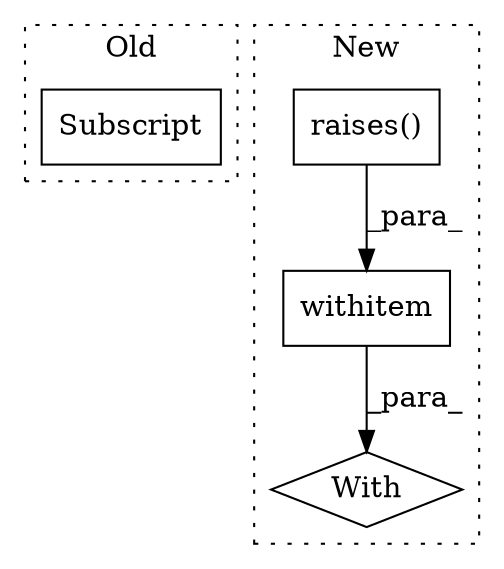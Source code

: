 digraph G {
subgraph cluster0 {
1 [label="Subscript" a="63" s="4101,0" l="7,0" shape="box"];
label = "Old";
style="dotted";
}
subgraph cluster1 {
2 [label="raises()" a="75" s="2160,2188" l="14,1" shape="box"];
3 [label="With" a="39" s="2155,2166" l="5,33" shape="diamond"];
4 [label="withitem" a="49" s="2160" l="6" shape="box"];
label = "New";
style="dotted";
}
2 -> 4 [label="_para_"];
4 -> 3 [label="_para_"];
}